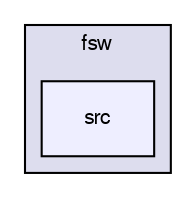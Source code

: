 digraph G {
  compound=true
  node [ fontsize="10", fontname="FreeSans"];
  edge [ labelfontsize="10", labelfontname="FreeSans"];
  subgraph clusterdir_1e1829e821970ba2c91170053a9d203f {
    graph [ bgcolor="#ddddee", pencolor="black", label="fsw" fontname="FreeSans", fontsize="10", URL="dir_1e1829e821970ba2c91170053a9d203f.html"]
  dir_ede46d448e520909ab6a5891f1668a57 [shape=box, label="src", style="filled", fillcolor="#eeeeff", pencolor="black", URL="dir_ede46d448e520909ab6a5891f1668a57.html"];
  }
}
